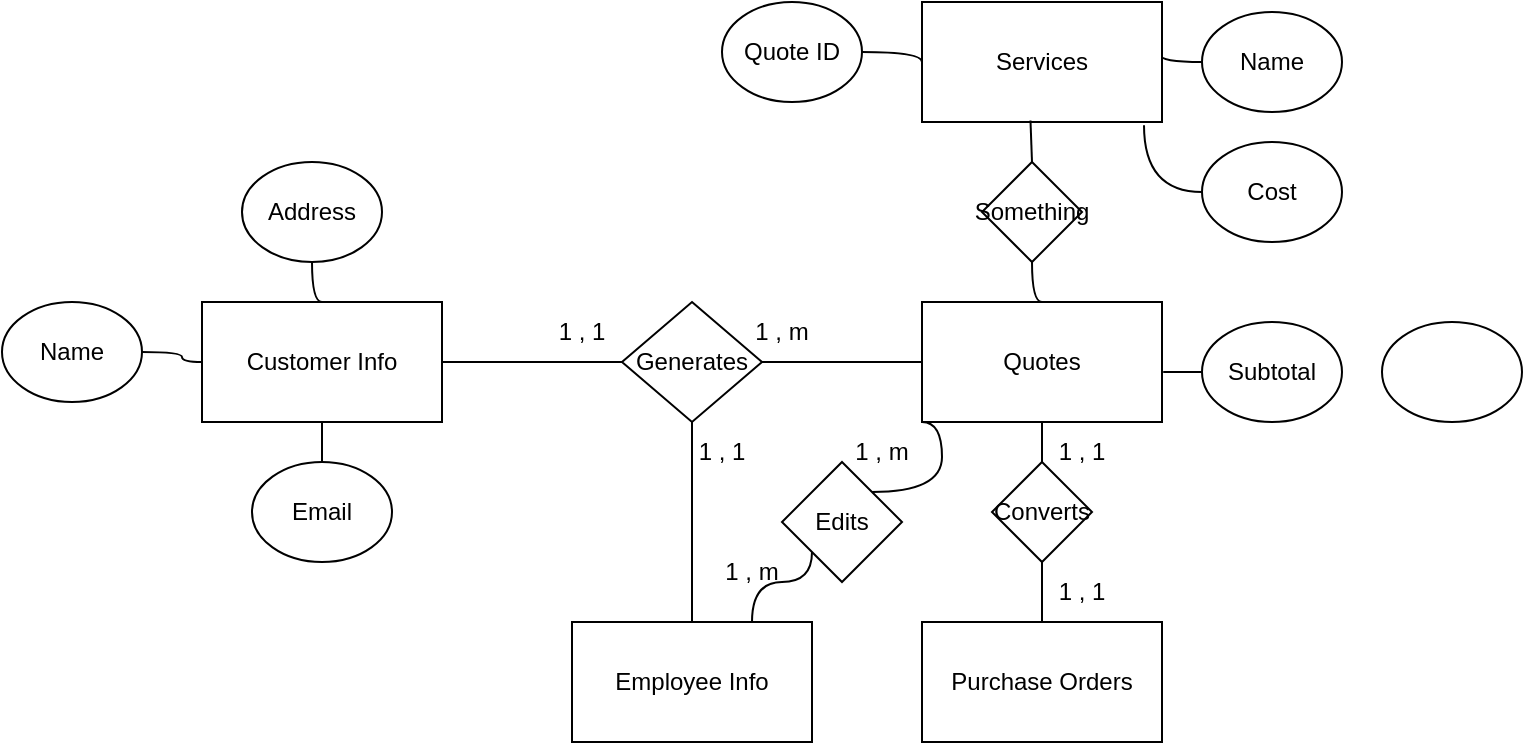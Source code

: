 <mxfile version="18.0.1" type="github">
  <diagram id="iJe6174uvLX6trYQLQHG" name="Page-1">
    <mxGraphModel dx="825" dy="426" grid="1" gridSize="10" guides="1" tooltips="1" connect="1" arrows="1" fold="1" page="1" pageScale="1" pageWidth="2336" pageHeight="1654" math="0" shadow="0">
      <root>
        <mxCell id="0" />
        <mxCell id="1" parent="0" />
        <mxCell id="9a92jqEBNPij-2C5XxpZ-12" style="edgeStyle=orthogonalEdgeStyle;rounded=0;orthogonalLoop=1;jettySize=auto;html=1;exitX=1;exitY=0.5;exitDx=0;exitDy=0;entryX=0;entryY=0.5;entryDx=0;entryDy=0;endArrow=none;endFill=0;" parent="1" source="9a92jqEBNPij-2C5XxpZ-2" target="9a92jqEBNPij-2C5XxpZ-7" edge="1">
          <mxGeometry relative="1" as="geometry" />
        </mxCell>
        <mxCell id="9a92jqEBNPij-2C5XxpZ-2" value="Customer Info" style="rounded=0;whiteSpace=wrap;html=1;" parent="1" vertex="1">
          <mxGeometry x="550" y="190" width="120" height="60" as="geometry" />
        </mxCell>
        <mxCell id="9a92jqEBNPij-2C5XxpZ-3" value="Quotes" style="rounded=0;whiteSpace=wrap;html=1;" parent="1" vertex="1">
          <mxGeometry x="910" y="190" width="120" height="60" as="geometry" />
        </mxCell>
        <mxCell id="9a92jqEBNPij-2C5XxpZ-20" style="edgeStyle=orthogonalEdgeStyle;rounded=0;orthogonalLoop=1;jettySize=auto;html=1;exitX=0.5;exitY=0;exitDx=0;exitDy=0;entryX=0.5;entryY=1;entryDx=0;entryDy=0;endArrow=none;endFill=0;" parent="1" source="9a92jqEBNPij-2C5XxpZ-4" target="9a92jqEBNPij-2C5XxpZ-7" edge="1">
          <mxGeometry relative="1" as="geometry" />
        </mxCell>
        <mxCell id="9a92jqEBNPij-2C5XxpZ-26" style="edgeStyle=orthogonalEdgeStyle;orthogonalLoop=1;jettySize=auto;html=1;exitX=0.75;exitY=0;exitDx=0;exitDy=0;entryX=0;entryY=1;entryDx=0;entryDy=0;endArrow=none;endFill=0;curved=1;" parent="1" source="9a92jqEBNPij-2C5XxpZ-4" target="9a92jqEBNPij-2C5XxpZ-8" edge="1">
          <mxGeometry relative="1" as="geometry" />
        </mxCell>
        <mxCell id="9a92jqEBNPij-2C5XxpZ-4" value="Employee Info" style="rounded=0;whiteSpace=wrap;html=1;" parent="1" vertex="1">
          <mxGeometry x="735" y="350" width="120" height="60" as="geometry" />
        </mxCell>
        <mxCell id="9a92jqEBNPij-2C5XxpZ-5" value="Purchase Orders&lt;br&gt;" style="rounded=0;whiteSpace=wrap;html=1;" parent="1" vertex="1">
          <mxGeometry x="910" y="350" width="120" height="60" as="geometry" />
        </mxCell>
        <mxCell id="9a92jqEBNPij-2C5XxpZ-22" style="edgeStyle=orthogonalEdgeStyle;rounded=0;orthogonalLoop=1;jettySize=auto;html=1;exitX=0.5;exitY=0;exitDx=0;exitDy=0;entryX=0.5;entryY=1;entryDx=0;entryDy=0;endArrow=none;endFill=0;" parent="1" source="9a92jqEBNPij-2C5XxpZ-6" target="9a92jqEBNPij-2C5XxpZ-3" edge="1">
          <mxGeometry relative="1" as="geometry" />
        </mxCell>
        <mxCell id="9a92jqEBNPij-2C5XxpZ-23" style="edgeStyle=orthogonalEdgeStyle;rounded=0;orthogonalLoop=1;jettySize=auto;html=1;exitX=0.5;exitY=1;exitDx=0;exitDy=0;endArrow=none;endFill=0;" parent="1" source="9a92jqEBNPij-2C5XxpZ-6" target="9a92jqEBNPij-2C5XxpZ-5" edge="1">
          <mxGeometry relative="1" as="geometry" />
        </mxCell>
        <mxCell id="9a92jqEBNPij-2C5XxpZ-6" value="Converts" style="rhombus;whiteSpace=wrap;html=1;" parent="1" vertex="1">
          <mxGeometry x="945" y="270" width="50" height="50" as="geometry" />
        </mxCell>
        <mxCell id="9a92jqEBNPij-2C5XxpZ-15" style="edgeStyle=orthogonalEdgeStyle;rounded=0;orthogonalLoop=1;jettySize=auto;html=1;exitX=1;exitY=0.5;exitDx=0;exitDy=0;entryX=0;entryY=0.5;entryDx=0;entryDy=0;endArrow=none;endFill=0;" parent="1" source="9a92jqEBNPij-2C5XxpZ-7" target="9a92jqEBNPij-2C5XxpZ-3" edge="1">
          <mxGeometry relative="1" as="geometry" />
        </mxCell>
        <mxCell id="9a92jqEBNPij-2C5XxpZ-7" value="Generates" style="rhombus;whiteSpace=wrap;html=1;" parent="1" vertex="1">
          <mxGeometry x="760" y="190" width="70" height="60" as="geometry" />
        </mxCell>
        <mxCell id="9a92jqEBNPij-2C5XxpZ-27" style="edgeStyle=orthogonalEdgeStyle;orthogonalLoop=1;jettySize=auto;html=1;exitX=1;exitY=0;exitDx=0;exitDy=0;entryX=0;entryY=1;entryDx=0;entryDy=0;endArrow=none;endFill=0;curved=1;" parent="1" source="9a92jqEBNPij-2C5XxpZ-8" target="9a92jqEBNPij-2C5XxpZ-3" edge="1">
          <mxGeometry relative="1" as="geometry" />
        </mxCell>
        <mxCell id="9a92jqEBNPij-2C5XxpZ-8" value="Edits" style="rhombus;whiteSpace=wrap;html=1;" parent="1" vertex="1">
          <mxGeometry x="840" y="270" width="60" height="60" as="geometry" />
        </mxCell>
        <mxCell id="9a92jqEBNPij-2C5XxpZ-18" value="1 , m" style="text;html=1;strokeColor=none;fillColor=none;align=center;verticalAlign=middle;whiteSpace=wrap;rounded=0;" parent="1" vertex="1">
          <mxGeometry x="810" y="190" width="60" height="30" as="geometry" />
        </mxCell>
        <mxCell id="9a92jqEBNPij-2C5XxpZ-19" value="1 , 1" style="text;html=1;strokeColor=none;fillColor=none;align=center;verticalAlign=middle;whiteSpace=wrap;rounded=0;" parent="1" vertex="1">
          <mxGeometry x="710" y="190" width="60" height="30" as="geometry" />
        </mxCell>
        <mxCell id="9a92jqEBNPij-2C5XxpZ-21" value="1 , 1" style="text;html=1;strokeColor=none;fillColor=none;align=center;verticalAlign=middle;whiteSpace=wrap;rounded=0;" parent="1" vertex="1">
          <mxGeometry x="780" y="250" width="60" height="30" as="geometry" />
        </mxCell>
        <mxCell id="9a92jqEBNPij-2C5XxpZ-24" value="1 , 1" style="text;html=1;strokeColor=none;fillColor=none;align=center;verticalAlign=middle;whiteSpace=wrap;rounded=0;" parent="1" vertex="1">
          <mxGeometry x="960" y="320" width="60" height="30" as="geometry" />
        </mxCell>
        <mxCell id="9a92jqEBNPij-2C5XxpZ-25" value="1 , 1" style="text;html=1;strokeColor=none;fillColor=none;align=center;verticalAlign=middle;whiteSpace=wrap;rounded=0;" parent="1" vertex="1">
          <mxGeometry x="960" y="250" width="60" height="30" as="geometry" />
        </mxCell>
        <mxCell id="9a92jqEBNPij-2C5XxpZ-28" value="1 , m" style="text;html=1;strokeColor=none;fillColor=none;align=center;verticalAlign=middle;whiteSpace=wrap;rounded=0;" parent="1" vertex="1">
          <mxGeometry x="860" y="250" width="60" height="30" as="geometry" />
        </mxCell>
        <mxCell id="9a92jqEBNPij-2C5XxpZ-29" value="1 , m" style="text;html=1;strokeColor=none;fillColor=none;align=center;verticalAlign=middle;whiteSpace=wrap;rounded=0;" parent="1" vertex="1">
          <mxGeometry x="795" y="310" width="60" height="30" as="geometry" />
        </mxCell>
        <mxCell id="0XX7TdqP8mAPtL5vjWQp-8" style="edgeStyle=orthogonalEdgeStyle;curved=1;orthogonalLoop=1;jettySize=auto;html=1;exitX=1;exitY=0.5;exitDx=0;exitDy=0;endArrow=none;endFill=0;" edge="1" parent="1" source="0XX7TdqP8mAPtL5vjWQp-1" target="9a92jqEBNPij-2C5XxpZ-2">
          <mxGeometry relative="1" as="geometry" />
        </mxCell>
        <mxCell id="0XX7TdqP8mAPtL5vjWQp-1" value="Name" style="ellipse;whiteSpace=wrap;html=1;" vertex="1" parent="1">
          <mxGeometry x="450" y="190" width="70" height="50" as="geometry" />
        </mxCell>
        <mxCell id="0XX7TdqP8mAPtL5vjWQp-9" style="edgeStyle=orthogonalEdgeStyle;curved=1;orthogonalLoop=1;jettySize=auto;html=1;exitX=0.5;exitY=1;exitDx=0;exitDy=0;endArrow=none;endFill=0;" edge="1" parent="1" source="0XX7TdqP8mAPtL5vjWQp-2" target="9a92jqEBNPij-2C5XxpZ-2">
          <mxGeometry relative="1" as="geometry" />
        </mxCell>
        <mxCell id="0XX7TdqP8mAPtL5vjWQp-2" value="Address" style="ellipse;whiteSpace=wrap;html=1;" vertex="1" parent="1">
          <mxGeometry x="570" y="120" width="70" height="50" as="geometry" />
        </mxCell>
        <mxCell id="0XX7TdqP8mAPtL5vjWQp-7" style="edgeStyle=orthogonalEdgeStyle;curved=1;orthogonalLoop=1;jettySize=auto;html=1;exitX=0.5;exitY=0;exitDx=0;exitDy=0;entryX=0.5;entryY=1;entryDx=0;entryDy=0;endArrow=none;endFill=0;" edge="1" parent="1" source="0XX7TdqP8mAPtL5vjWQp-6" target="9a92jqEBNPij-2C5XxpZ-2">
          <mxGeometry relative="1" as="geometry" />
        </mxCell>
        <mxCell id="0XX7TdqP8mAPtL5vjWQp-6" value="Email&lt;br&gt;" style="ellipse;whiteSpace=wrap;html=1;" vertex="1" parent="1">
          <mxGeometry x="575" y="270" width="70" height="50" as="geometry" />
        </mxCell>
        <mxCell id="0XX7TdqP8mAPtL5vjWQp-16" value="" style="ellipse;whiteSpace=wrap;html=1;" vertex="1" parent="1">
          <mxGeometry x="1140" y="200" width="70" height="50" as="geometry" />
        </mxCell>
        <mxCell id="0XX7TdqP8mAPtL5vjWQp-23" style="edgeStyle=orthogonalEdgeStyle;curved=1;orthogonalLoop=1;jettySize=auto;html=1;exitX=0;exitY=0.5;exitDx=0;exitDy=0;entryX=0.992;entryY=0.44;entryDx=0;entryDy=0;entryPerimeter=0;endArrow=none;endFill=0;" edge="1" parent="1" source="0XX7TdqP8mAPtL5vjWQp-17" target="0XX7TdqP8mAPtL5vjWQp-19">
          <mxGeometry relative="1" as="geometry" />
        </mxCell>
        <mxCell id="0XX7TdqP8mAPtL5vjWQp-17" value="Name" style="ellipse;whiteSpace=wrap;html=1;" vertex="1" parent="1">
          <mxGeometry x="1050" y="45" width="70" height="50" as="geometry" />
        </mxCell>
        <mxCell id="0XX7TdqP8mAPtL5vjWQp-26" style="edgeStyle=orthogonalEdgeStyle;curved=1;orthogonalLoop=1;jettySize=auto;html=1;exitX=1;exitY=0.5;exitDx=0;exitDy=0;entryX=0;entryY=0.5;entryDx=0;entryDy=0;endArrow=none;endFill=0;" edge="1" parent="1" source="0XX7TdqP8mAPtL5vjWQp-18" target="0XX7TdqP8mAPtL5vjWQp-19">
          <mxGeometry relative="1" as="geometry" />
        </mxCell>
        <mxCell id="0XX7TdqP8mAPtL5vjWQp-18" value="Quote ID" style="ellipse;whiteSpace=wrap;html=1;" vertex="1" parent="1">
          <mxGeometry x="810" y="40" width="70" height="50" as="geometry" />
        </mxCell>
        <mxCell id="0XX7TdqP8mAPtL5vjWQp-19" value="Services" style="rounded=0;whiteSpace=wrap;html=1;" vertex="1" parent="1">
          <mxGeometry x="910" y="40" width="120" height="60" as="geometry" />
        </mxCell>
        <mxCell id="0XX7TdqP8mAPtL5vjWQp-21" style="edgeStyle=orthogonalEdgeStyle;curved=1;orthogonalLoop=1;jettySize=auto;html=1;exitX=0.5;exitY=0;exitDx=0;exitDy=0;entryX=0.452;entryY=0.987;entryDx=0;entryDy=0;entryPerimeter=0;endArrow=none;endFill=0;" edge="1" parent="1" source="0XX7TdqP8mAPtL5vjWQp-20" target="0XX7TdqP8mAPtL5vjWQp-19">
          <mxGeometry relative="1" as="geometry" />
        </mxCell>
        <mxCell id="0XX7TdqP8mAPtL5vjWQp-22" style="edgeStyle=orthogonalEdgeStyle;curved=1;orthogonalLoop=1;jettySize=auto;html=1;exitX=0.5;exitY=1;exitDx=0;exitDy=0;endArrow=none;endFill=0;" edge="1" parent="1" source="0XX7TdqP8mAPtL5vjWQp-20" target="9a92jqEBNPij-2C5XxpZ-3">
          <mxGeometry relative="1" as="geometry" />
        </mxCell>
        <mxCell id="0XX7TdqP8mAPtL5vjWQp-20" value="Something" style="rhombus;whiteSpace=wrap;html=1;" vertex="1" parent="1">
          <mxGeometry x="940" y="120" width="50" height="50" as="geometry" />
        </mxCell>
        <mxCell id="0XX7TdqP8mAPtL5vjWQp-25" style="edgeStyle=orthogonalEdgeStyle;curved=1;orthogonalLoop=1;jettySize=auto;html=1;exitX=0;exitY=0.5;exitDx=0;exitDy=0;entryX=0.925;entryY=1.027;entryDx=0;entryDy=0;entryPerimeter=0;endArrow=none;endFill=0;" edge="1" parent="1" source="0XX7TdqP8mAPtL5vjWQp-24" target="0XX7TdqP8mAPtL5vjWQp-19">
          <mxGeometry relative="1" as="geometry" />
        </mxCell>
        <mxCell id="0XX7TdqP8mAPtL5vjWQp-24" value="Cost" style="ellipse;whiteSpace=wrap;html=1;" vertex="1" parent="1">
          <mxGeometry x="1050" y="110" width="70" height="50" as="geometry" />
        </mxCell>
        <mxCell id="0XX7TdqP8mAPtL5vjWQp-28" style="edgeStyle=orthogonalEdgeStyle;curved=1;orthogonalLoop=1;jettySize=auto;html=1;exitX=0;exitY=0.5;exitDx=0;exitDy=0;entryX=1.005;entryY=0.573;entryDx=0;entryDy=0;entryPerimeter=0;endArrow=none;endFill=0;" edge="1" parent="1" source="0XX7TdqP8mAPtL5vjWQp-27" target="9a92jqEBNPij-2C5XxpZ-3">
          <mxGeometry relative="1" as="geometry" />
        </mxCell>
        <mxCell id="0XX7TdqP8mAPtL5vjWQp-27" value="Subtotal&lt;br&gt;" style="ellipse;whiteSpace=wrap;html=1;" vertex="1" parent="1">
          <mxGeometry x="1050" y="200" width="70" height="50" as="geometry" />
        </mxCell>
      </root>
    </mxGraphModel>
  </diagram>
</mxfile>
